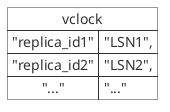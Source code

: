 @startuml

skinparam map {
    HyperlinkColor #0077FF
    FontColor #313131
    BorderColor #313131
    BackgroundColor transparent
}

map vclock {
    "replica_id1" => "LSN1",
    "replica_id2" => "LSN2",
    "..." => "..."
}

@enduml

